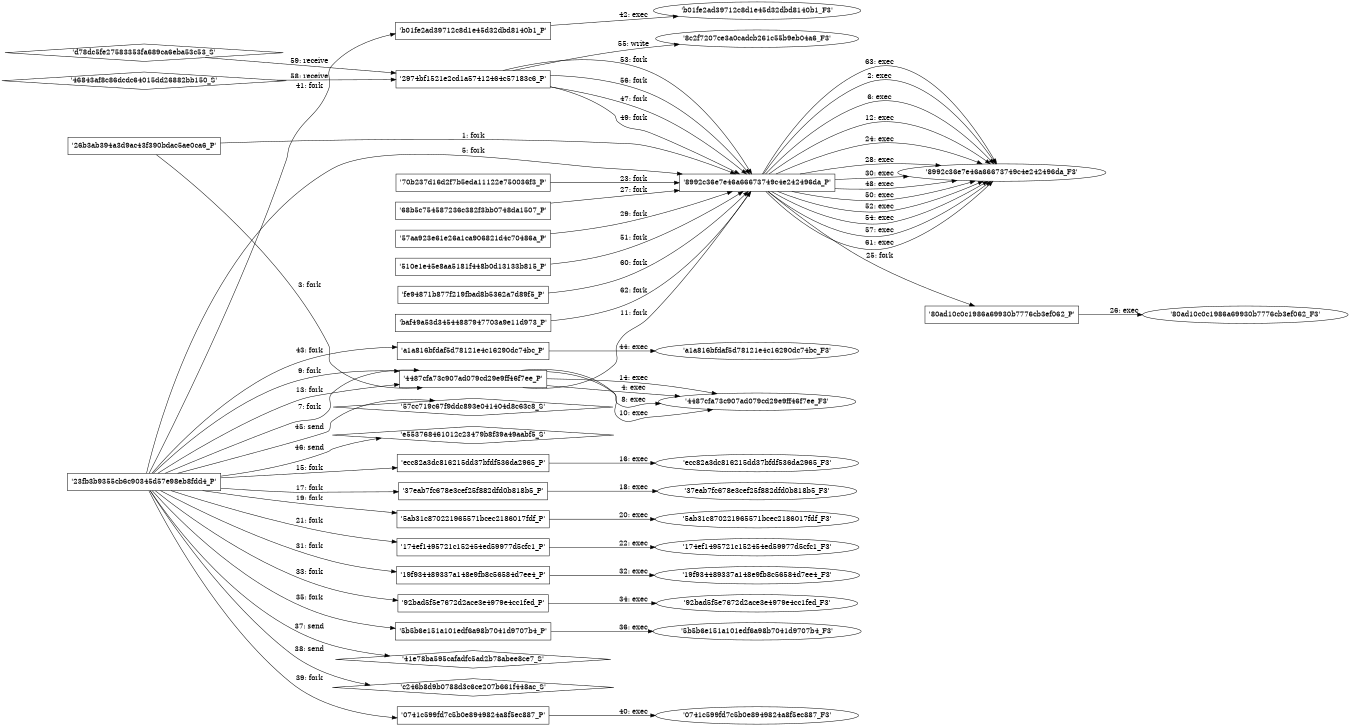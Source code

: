 digraph "D:\Learning\Paper\apt\基于CTI的攻击预警\Dataset\攻击图\ASGfromALLCTI\Tech Support Scam Integrates Call Optimization Service.dot" {
rankdir="LR"
size="9"
fixedsize="false"
splines="true"
nodesep=0.3
ranksep=0
fontsize=10
overlap="scalexy"
engine= "neato"
	"'26b3ab394a3d9ac43f390bdac5ae0ca6_P'" [node_type=Process shape=box]
	"'8992c36e7e46a66673749c4e242496da_P'" [node_type=Process shape=box]
	"'26b3ab394a3d9ac43f390bdac5ae0ca6_P'" -> "'8992c36e7e46a66673749c4e242496da_P'" [label="1: fork"]
	"'8992c36e7e46a66673749c4e242496da_P'" [node_type=Process shape=box]
	"'8992c36e7e46a66673749c4e242496da_F3'" [node_type=File shape=ellipse]
	"'8992c36e7e46a66673749c4e242496da_P'" -> "'8992c36e7e46a66673749c4e242496da_F3'" [label="2: exec"]
	"'26b3ab394a3d9ac43f390bdac5ae0ca6_P'" [node_type=Process shape=box]
	"'4487cfa73c907ad079cd29e9ff46f7ee_P'" [node_type=Process shape=box]
	"'26b3ab394a3d9ac43f390bdac5ae0ca6_P'" -> "'4487cfa73c907ad079cd29e9ff46f7ee_P'" [label="3: fork"]
	"'4487cfa73c907ad079cd29e9ff46f7ee_P'" [node_type=Process shape=box]
	"'4487cfa73c907ad079cd29e9ff46f7ee_F3'" [node_type=File shape=ellipse]
	"'4487cfa73c907ad079cd29e9ff46f7ee_P'" -> "'4487cfa73c907ad079cd29e9ff46f7ee_F3'" [label="4: exec"]
	"'23fb3b9355cb6c90345d57e98eb8fdd4_P'" [node_type=Process shape=box]
	"'8992c36e7e46a66673749c4e242496da_P'" [node_type=Process shape=box]
	"'23fb3b9355cb6c90345d57e98eb8fdd4_P'" -> "'8992c36e7e46a66673749c4e242496da_P'" [label="5: fork"]
	"'8992c36e7e46a66673749c4e242496da_P'" [node_type=Process shape=box]
	"'8992c36e7e46a66673749c4e242496da_F3'" [node_type=File shape=ellipse]
	"'8992c36e7e46a66673749c4e242496da_P'" -> "'8992c36e7e46a66673749c4e242496da_F3'" [label="6: exec"]
	"'23fb3b9355cb6c90345d57e98eb8fdd4_P'" [node_type=Process shape=box]
	"'4487cfa73c907ad079cd29e9ff46f7ee_P'" [node_type=Process shape=box]
	"'23fb3b9355cb6c90345d57e98eb8fdd4_P'" -> "'4487cfa73c907ad079cd29e9ff46f7ee_P'" [label="7: fork"]
	"'4487cfa73c907ad079cd29e9ff46f7ee_P'" [node_type=Process shape=box]
	"'4487cfa73c907ad079cd29e9ff46f7ee_F3'" [node_type=File shape=ellipse]
	"'4487cfa73c907ad079cd29e9ff46f7ee_P'" -> "'4487cfa73c907ad079cd29e9ff46f7ee_F3'" [label="8: exec"]
	"'23fb3b9355cb6c90345d57e98eb8fdd4_P'" [node_type=Process shape=box]
	"'4487cfa73c907ad079cd29e9ff46f7ee_P'" [node_type=Process shape=box]
	"'23fb3b9355cb6c90345d57e98eb8fdd4_P'" -> "'4487cfa73c907ad079cd29e9ff46f7ee_P'" [label="9: fork"]
	"'4487cfa73c907ad079cd29e9ff46f7ee_P'" [node_type=Process shape=box]
	"'4487cfa73c907ad079cd29e9ff46f7ee_F3'" [node_type=File shape=ellipse]
	"'4487cfa73c907ad079cd29e9ff46f7ee_P'" -> "'4487cfa73c907ad079cd29e9ff46f7ee_F3'" [label="10: exec"]
	"'4487cfa73c907ad079cd29e9ff46f7ee_P'" [node_type=Process shape=box]
	"'8992c36e7e46a66673749c4e242496da_P'" [node_type=Process shape=box]
	"'4487cfa73c907ad079cd29e9ff46f7ee_P'" -> "'8992c36e7e46a66673749c4e242496da_P'" [label="11: fork"]
	"'8992c36e7e46a66673749c4e242496da_P'" [node_type=Process shape=box]
	"'8992c36e7e46a66673749c4e242496da_F3'" [node_type=File shape=ellipse]
	"'8992c36e7e46a66673749c4e242496da_P'" -> "'8992c36e7e46a66673749c4e242496da_F3'" [label="12: exec"]
	"'23fb3b9355cb6c90345d57e98eb8fdd4_P'" [node_type=Process shape=box]
	"'4487cfa73c907ad079cd29e9ff46f7ee_P'" [node_type=Process shape=box]
	"'23fb3b9355cb6c90345d57e98eb8fdd4_P'" -> "'4487cfa73c907ad079cd29e9ff46f7ee_P'" [label="13: fork"]
	"'4487cfa73c907ad079cd29e9ff46f7ee_P'" [node_type=Process shape=box]
	"'4487cfa73c907ad079cd29e9ff46f7ee_F3'" [node_type=File shape=ellipse]
	"'4487cfa73c907ad079cd29e9ff46f7ee_P'" -> "'4487cfa73c907ad079cd29e9ff46f7ee_F3'" [label="14: exec"]
	"'23fb3b9355cb6c90345d57e98eb8fdd4_P'" [node_type=Process shape=box]
	"'ecc82a3dc816215dd37bfdf536da2965_P'" [node_type=Process shape=box]
	"'23fb3b9355cb6c90345d57e98eb8fdd4_P'" -> "'ecc82a3dc816215dd37bfdf536da2965_P'" [label="15: fork"]
	"'ecc82a3dc816215dd37bfdf536da2965_P'" [node_type=Process shape=box]
	"'ecc82a3dc816215dd37bfdf536da2965_F3'" [node_type=File shape=ellipse]
	"'ecc82a3dc816215dd37bfdf536da2965_P'" -> "'ecc82a3dc816215dd37bfdf536da2965_F3'" [label="16: exec"]
	"'23fb3b9355cb6c90345d57e98eb8fdd4_P'" [node_type=Process shape=box]
	"'37eab7fc678e3cef25f882dfd0b818b5_P'" [node_type=Process shape=box]
	"'23fb3b9355cb6c90345d57e98eb8fdd4_P'" -> "'37eab7fc678e3cef25f882dfd0b818b5_P'" [label="17: fork"]
	"'37eab7fc678e3cef25f882dfd0b818b5_P'" [node_type=Process shape=box]
	"'37eab7fc678e3cef25f882dfd0b818b5_F3'" [node_type=File shape=ellipse]
	"'37eab7fc678e3cef25f882dfd0b818b5_P'" -> "'37eab7fc678e3cef25f882dfd0b818b5_F3'" [label="18: exec"]
	"'23fb3b9355cb6c90345d57e98eb8fdd4_P'" [node_type=Process shape=box]
	"'5ab31c870221965571bcec2186017fdf_P'" [node_type=Process shape=box]
	"'23fb3b9355cb6c90345d57e98eb8fdd4_P'" -> "'5ab31c870221965571bcec2186017fdf_P'" [label="19: fork"]
	"'5ab31c870221965571bcec2186017fdf_P'" [node_type=Process shape=box]
	"'5ab31c870221965571bcec2186017fdf_F3'" [node_type=File shape=ellipse]
	"'5ab31c870221965571bcec2186017fdf_P'" -> "'5ab31c870221965571bcec2186017fdf_F3'" [label="20: exec"]
	"'23fb3b9355cb6c90345d57e98eb8fdd4_P'" [node_type=Process shape=box]
	"'174ef1495721c152454ed59977d5cfc1_P'" [node_type=Process shape=box]
	"'23fb3b9355cb6c90345d57e98eb8fdd4_P'" -> "'174ef1495721c152454ed59977d5cfc1_P'" [label="21: fork"]
	"'174ef1495721c152454ed59977d5cfc1_P'" [node_type=Process shape=box]
	"'174ef1495721c152454ed59977d5cfc1_F3'" [node_type=File shape=ellipse]
	"'174ef1495721c152454ed59977d5cfc1_P'" -> "'174ef1495721c152454ed59977d5cfc1_F3'" [label="22: exec"]
	"'70b237d16d2f7b5eda11122e750036f3_P'" [node_type=Process shape=box]
	"'8992c36e7e46a66673749c4e242496da_P'" [node_type=Process shape=box]
	"'70b237d16d2f7b5eda11122e750036f3_P'" -> "'8992c36e7e46a66673749c4e242496da_P'" [label="23: fork"]
	"'8992c36e7e46a66673749c4e242496da_P'" [node_type=Process shape=box]
	"'8992c36e7e46a66673749c4e242496da_F3'" [node_type=File shape=ellipse]
	"'8992c36e7e46a66673749c4e242496da_P'" -> "'8992c36e7e46a66673749c4e242496da_F3'" [label="24: exec"]
	"'8992c36e7e46a66673749c4e242496da_P'" [node_type=Process shape=box]
	"'80ad10c0c1986a69930b7776cb3ef062_P'" [node_type=Process shape=box]
	"'8992c36e7e46a66673749c4e242496da_P'" -> "'80ad10c0c1986a69930b7776cb3ef062_P'" [label="25: fork"]
	"'80ad10c0c1986a69930b7776cb3ef062_P'" [node_type=Process shape=box]
	"'80ad10c0c1986a69930b7776cb3ef062_F3'" [node_type=File shape=ellipse]
	"'80ad10c0c1986a69930b7776cb3ef062_P'" -> "'80ad10c0c1986a69930b7776cb3ef062_F3'" [label="26: exec"]
	"'68b5c754587236c382f3bb0748da1507_P'" [node_type=Process shape=box]
	"'8992c36e7e46a66673749c4e242496da_P'" [node_type=Process shape=box]
	"'68b5c754587236c382f3bb0748da1507_P'" -> "'8992c36e7e46a66673749c4e242496da_P'" [label="27: fork"]
	"'8992c36e7e46a66673749c4e242496da_P'" [node_type=Process shape=box]
	"'8992c36e7e46a66673749c4e242496da_F3'" [node_type=File shape=ellipse]
	"'8992c36e7e46a66673749c4e242496da_P'" -> "'8992c36e7e46a66673749c4e242496da_F3'" [label="28: exec"]
	"'57aa923e61e26a1ca906821d4c70486a_P'" [node_type=Process shape=box]
	"'8992c36e7e46a66673749c4e242496da_P'" [node_type=Process shape=box]
	"'57aa923e61e26a1ca906821d4c70486a_P'" -> "'8992c36e7e46a66673749c4e242496da_P'" [label="29: fork"]
	"'8992c36e7e46a66673749c4e242496da_P'" [node_type=Process shape=box]
	"'8992c36e7e46a66673749c4e242496da_F3'" [node_type=File shape=ellipse]
	"'8992c36e7e46a66673749c4e242496da_P'" -> "'8992c36e7e46a66673749c4e242496da_F3'" [label="30: exec"]
	"'23fb3b9355cb6c90345d57e98eb8fdd4_P'" [node_type=Process shape=box]
	"'19f934489337a148e9fb8c56584d7ee4_P'" [node_type=Process shape=box]
	"'23fb3b9355cb6c90345d57e98eb8fdd4_P'" -> "'19f934489337a148e9fb8c56584d7ee4_P'" [label="31: fork"]
	"'19f934489337a148e9fb8c56584d7ee4_P'" [node_type=Process shape=box]
	"'19f934489337a148e9fb8c56584d7ee4_F3'" [node_type=File shape=ellipse]
	"'19f934489337a148e9fb8c56584d7ee4_P'" -> "'19f934489337a148e9fb8c56584d7ee4_F3'" [label="32: exec"]
	"'23fb3b9355cb6c90345d57e98eb8fdd4_P'" [node_type=Process shape=box]
	"'92bad5f5e7672d2ace3e4979e4cc1fed_P'" [node_type=Process shape=box]
	"'23fb3b9355cb6c90345d57e98eb8fdd4_P'" -> "'92bad5f5e7672d2ace3e4979e4cc1fed_P'" [label="33: fork"]
	"'92bad5f5e7672d2ace3e4979e4cc1fed_P'" [node_type=Process shape=box]
	"'92bad5f5e7672d2ace3e4979e4cc1fed_F3'" [node_type=File shape=ellipse]
	"'92bad5f5e7672d2ace3e4979e4cc1fed_P'" -> "'92bad5f5e7672d2ace3e4979e4cc1fed_F3'" [label="34: exec"]
	"'23fb3b9355cb6c90345d57e98eb8fdd4_P'" [node_type=Process shape=box]
	"'5b5b6e151a101edf6a98b7041d9707b4_P'" [node_type=Process shape=box]
	"'23fb3b9355cb6c90345d57e98eb8fdd4_P'" -> "'5b5b6e151a101edf6a98b7041d9707b4_P'" [label="35: fork"]
	"'5b5b6e151a101edf6a98b7041d9707b4_P'" [node_type=Process shape=box]
	"'5b5b6e151a101edf6a98b7041d9707b4_F3'" [node_type=File shape=ellipse]
	"'5b5b6e151a101edf6a98b7041d9707b4_P'" -> "'5b5b6e151a101edf6a98b7041d9707b4_F3'" [label="36: exec"]
	"'41e78ba595cafadfc5ad2b78abee8ce7_S'" [node_type=Socket shape=diamond]
	"'23fb3b9355cb6c90345d57e98eb8fdd4_P'" [node_type=Process shape=box]
	"'23fb3b9355cb6c90345d57e98eb8fdd4_P'" -> "'41e78ba595cafadfc5ad2b78abee8ce7_S'" [label="37: send"]
	"'c246b8d9b0788d3c6ce207b661f448ac_S'" [node_type=Socket shape=diamond]
	"'23fb3b9355cb6c90345d57e98eb8fdd4_P'" [node_type=Process shape=box]
	"'23fb3b9355cb6c90345d57e98eb8fdd4_P'" -> "'c246b8d9b0788d3c6ce207b661f448ac_S'" [label="38: send"]
	"'23fb3b9355cb6c90345d57e98eb8fdd4_P'" [node_type=Process shape=box]
	"'0741c599fd7c5b0e8949824a8f5ec887_P'" [node_type=Process shape=box]
	"'23fb3b9355cb6c90345d57e98eb8fdd4_P'" -> "'0741c599fd7c5b0e8949824a8f5ec887_P'" [label="39: fork"]
	"'0741c599fd7c5b0e8949824a8f5ec887_P'" [node_type=Process shape=box]
	"'0741c599fd7c5b0e8949824a8f5ec887_F3'" [node_type=File shape=ellipse]
	"'0741c599fd7c5b0e8949824a8f5ec887_P'" -> "'0741c599fd7c5b0e8949824a8f5ec887_F3'" [label="40: exec"]
	"'23fb3b9355cb6c90345d57e98eb8fdd4_P'" [node_type=Process shape=box]
	"'b01fe2ad39712c8d1e45d32dbd8140b1_P'" [node_type=Process shape=box]
	"'23fb3b9355cb6c90345d57e98eb8fdd4_P'" -> "'b01fe2ad39712c8d1e45d32dbd8140b1_P'" [label="41: fork"]
	"'b01fe2ad39712c8d1e45d32dbd8140b1_P'" [node_type=Process shape=box]
	"'b01fe2ad39712c8d1e45d32dbd8140b1_F3'" [node_type=File shape=ellipse]
	"'b01fe2ad39712c8d1e45d32dbd8140b1_P'" -> "'b01fe2ad39712c8d1e45d32dbd8140b1_F3'" [label="42: exec"]
	"'23fb3b9355cb6c90345d57e98eb8fdd4_P'" [node_type=Process shape=box]
	"'a1a816bfdaf5d78121e4c16290dc74bc_P'" [node_type=Process shape=box]
	"'23fb3b9355cb6c90345d57e98eb8fdd4_P'" -> "'a1a816bfdaf5d78121e4c16290dc74bc_P'" [label="43: fork"]
	"'a1a816bfdaf5d78121e4c16290dc74bc_P'" [node_type=Process shape=box]
	"'a1a816bfdaf5d78121e4c16290dc74bc_F3'" [node_type=File shape=ellipse]
	"'a1a816bfdaf5d78121e4c16290dc74bc_P'" -> "'a1a816bfdaf5d78121e4c16290dc74bc_F3'" [label="44: exec"]
	"'57cc719c67f9ddc893e041404d8c63c8_S'" [node_type=Socket shape=diamond]
	"'23fb3b9355cb6c90345d57e98eb8fdd4_P'" [node_type=Process shape=box]
	"'23fb3b9355cb6c90345d57e98eb8fdd4_P'" -> "'57cc719c67f9ddc893e041404d8c63c8_S'" [label="45: send"]
	"'e553768461012c23479b8f39a49aabf5_S'" [node_type=Socket shape=diamond]
	"'23fb3b9355cb6c90345d57e98eb8fdd4_P'" [node_type=Process shape=box]
	"'23fb3b9355cb6c90345d57e98eb8fdd4_P'" -> "'e553768461012c23479b8f39a49aabf5_S'" [label="46: send"]
	"'2974bf1521e2cd1a57412464c57183c6_P'" [node_type=Process shape=box]
	"'8992c36e7e46a66673749c4e242496da_P'" [node_type=Process shape=box]
	"'2974bf1521e2cd1a57412464c57183c6_P'" -> "'8992c36e7e46a66673749c4e242496da_P'" [label="47: fork"]
	"'8992c36e7e46a66673749c4e242496da_P'" [node_type=Process shape=box]
	"'8992c36e7e46a66673749c4e242496da_F3'" [node_type=File shape=ellipse]
	"'8992c36e7e46a66673749c4e242496da_P'" -> "'8992c36e7e46a66673749c4e242496da_F3'" [label="48: exec"]
	"'2974bf1521e2cd1a57412464c57183c6_P'" [node_type=Process shape=box]
	"'8992c36e7e46a66673749c4e242496da_P'" [node_type=Process shape=box]
	"'2974bf1521e2cd1a57412464c57183c6_P'" -> "'8992c36e7e46a66673749c4e242496da_P'" [label="49: fork"]
	"'8992c36e7e46a66673749c4e242496da_P'" [node_type=Process shape=box]
	"'8992c36e7e46a66673749c4e242496da_F3'" [node_type=File shape=ellipse]
	"'8992c36e7e46a66673749c4e242496da_P'" -> "'8992c36e7e46a66673749c4e242496da_F3'" [label="50: exec"]
	"'510e1e45e8aa5181f448b0d13133b815_P'" [node_type=Process shape=box]
	"'8992c36e7e46a66673749c4e242496da_P'" [node_type=Process shape=box]
	"'510e1e45e8aa5181f448b0d13133b815_P'" -> "'8992c36e7e46a66673749c4e242496da_P'" [label="51: fork"]
	"'8992c36e7e46a66673749c4e242496da_P'" [node_type=Process shape=box]
	"'8992c36e7e46a66673749c4e242496da_F3'" [node_type=File shape=ellipse]
	"'8992c36e7e46a66673749c4e242496da_P'" -> "'8992c36e7e46a66673749c4e242496da_F3'" [label="52: exec"]
	"'2974bf1521e2cd1a57412464c57183c6_P'" [node_type=Process shape=box]
	"'8992c36e7e46a66673749c4e242496da_P'" [node_type=Process shape=box]
	"'2974bf1521e2cd1a57412464c57183c6_P'" -> "'8992c36e7e46a66673749c4e242496da_P'" [label="53: fork"]
	"'8992c36e7e46a66673749c4e242496da_P'" [node_type=Process shape=box]
	"'8992c36e7e46a66673749c4e242496da_F3'" [node_type=File shape=ellipse]
	"'8992c36e7e46a66673749c4e242496da_P'" -> "'8992c36e7e46a66673749c4e242496da_F3'" [label="54: exec"]
	"'8c2f7207ce3a0cadcb261c55b9eb04a6_F3'" [node_type=file shape=ellipse]
	"'2974bf1521e2cd1a57412464c57183c6_P'" [node_type=Process shape=box]
	"'2974bf1521e2cd1a57412464c57183c6_P'" -> "'8c2f7207ce3a0cadcb261c55b9eb04a6_F3'" [label="55: write"]
	"'2974bf1521e2cd1a57412464c57183c6_P'" [node_type=Process shape=box]
	"'8992c36e7e46a66673749c4e242496da_P'" [node_type=Process shape=box]
	"'2974bf1521e2cd1a57412464c57183c6_P'" -> "'8992c36e7e46a66673749c4e242496da_P'" [label="56: fork"]
	"'8992c36e7e46a66673749c4e242496da_P'" [node_type=Process shape=box]
	"'8992c36e7e46a66673749c4e242496da_F3'" [node_type=File shape=ellipse]
	"'8992c36e7e46a66673749c4e242496da_P'" -> "'8992c36e7e46a66673749c4e242496da_F3'" [label="57: exec"]
	"'2974bf1521e2cd1a57412464c57183c6_P'" [node_type=Process shape=box]
	"'46843af8c86dcdc64015dd26882bb150_S'" [node_type=Socket shape=diamond]
	"'46843af8c86dcdc64015dd26882bb150_S'" -> "'2974bf1521e2cd1a57412464c57183c6_P'" [label="58: receive"]
	"'2974bf1521e2cd1a57412464c57183c6_P'" [node_type=Process shape=box]
	"'d78dc5fe27583353fa689ca6eba53c53_S'" [node_type=Socket shape=diamond]
	"'d78dc5fe27583353fa689ca6eba53c53_S'" -> "'2974bf1521e2cd1a57412464c57183c6_P'" [label="59: receive"]
	"'fe94871b877f219fbad8b5362a7d89f5_P'" [node_type=Process shape=box]
	"'8992c36e7e46a66673749c4e242496da_P'" [node_type=Process shape=box]
	"'fe94871b877f219fbad8b5362a7d89f5_P'" -> "'8992c36e7e46a66673749c4e242496da_P'" [label="60: fork"]
	"'8992c36e7e46a66673749c4e242496da_P'" [node_type=Process shape=box]
	"'8992c36e7e46a66673749c4e242496da_F3'" [node_type=File shape=ellipse]
	"'8992c36e7e46a66673749c4e242496da_P'" -> "'8992c36e7e46a66673749c4e242496da_F3'" [label="61: exec"]
	"'baf49a53d34544887947703a9e11d973_P'" [node_type=Process shape=box]
	"'8992c36e7e46a66673749c4e242496da_P'" [node_type=Process shape=box]
	"'baf49a53d34544887947703a9e11d973_P'" -> "'8992c36e7e46a66673749c4e242496da_P'" [label="62: fork"]
	"'8992c36e7e46a66673749c4e242496da_P'" [node_type=Process shape=box]
	"'8992c36e7e46a66673749c4e242496da_F3'" [node_type=File shape=ellipse]
	"'8992c36e7e46a66673749c4e242496da_P'" -> "'8992c36e7e46a66673749c4e242496da_F3'" [label="63: exec"]
}
